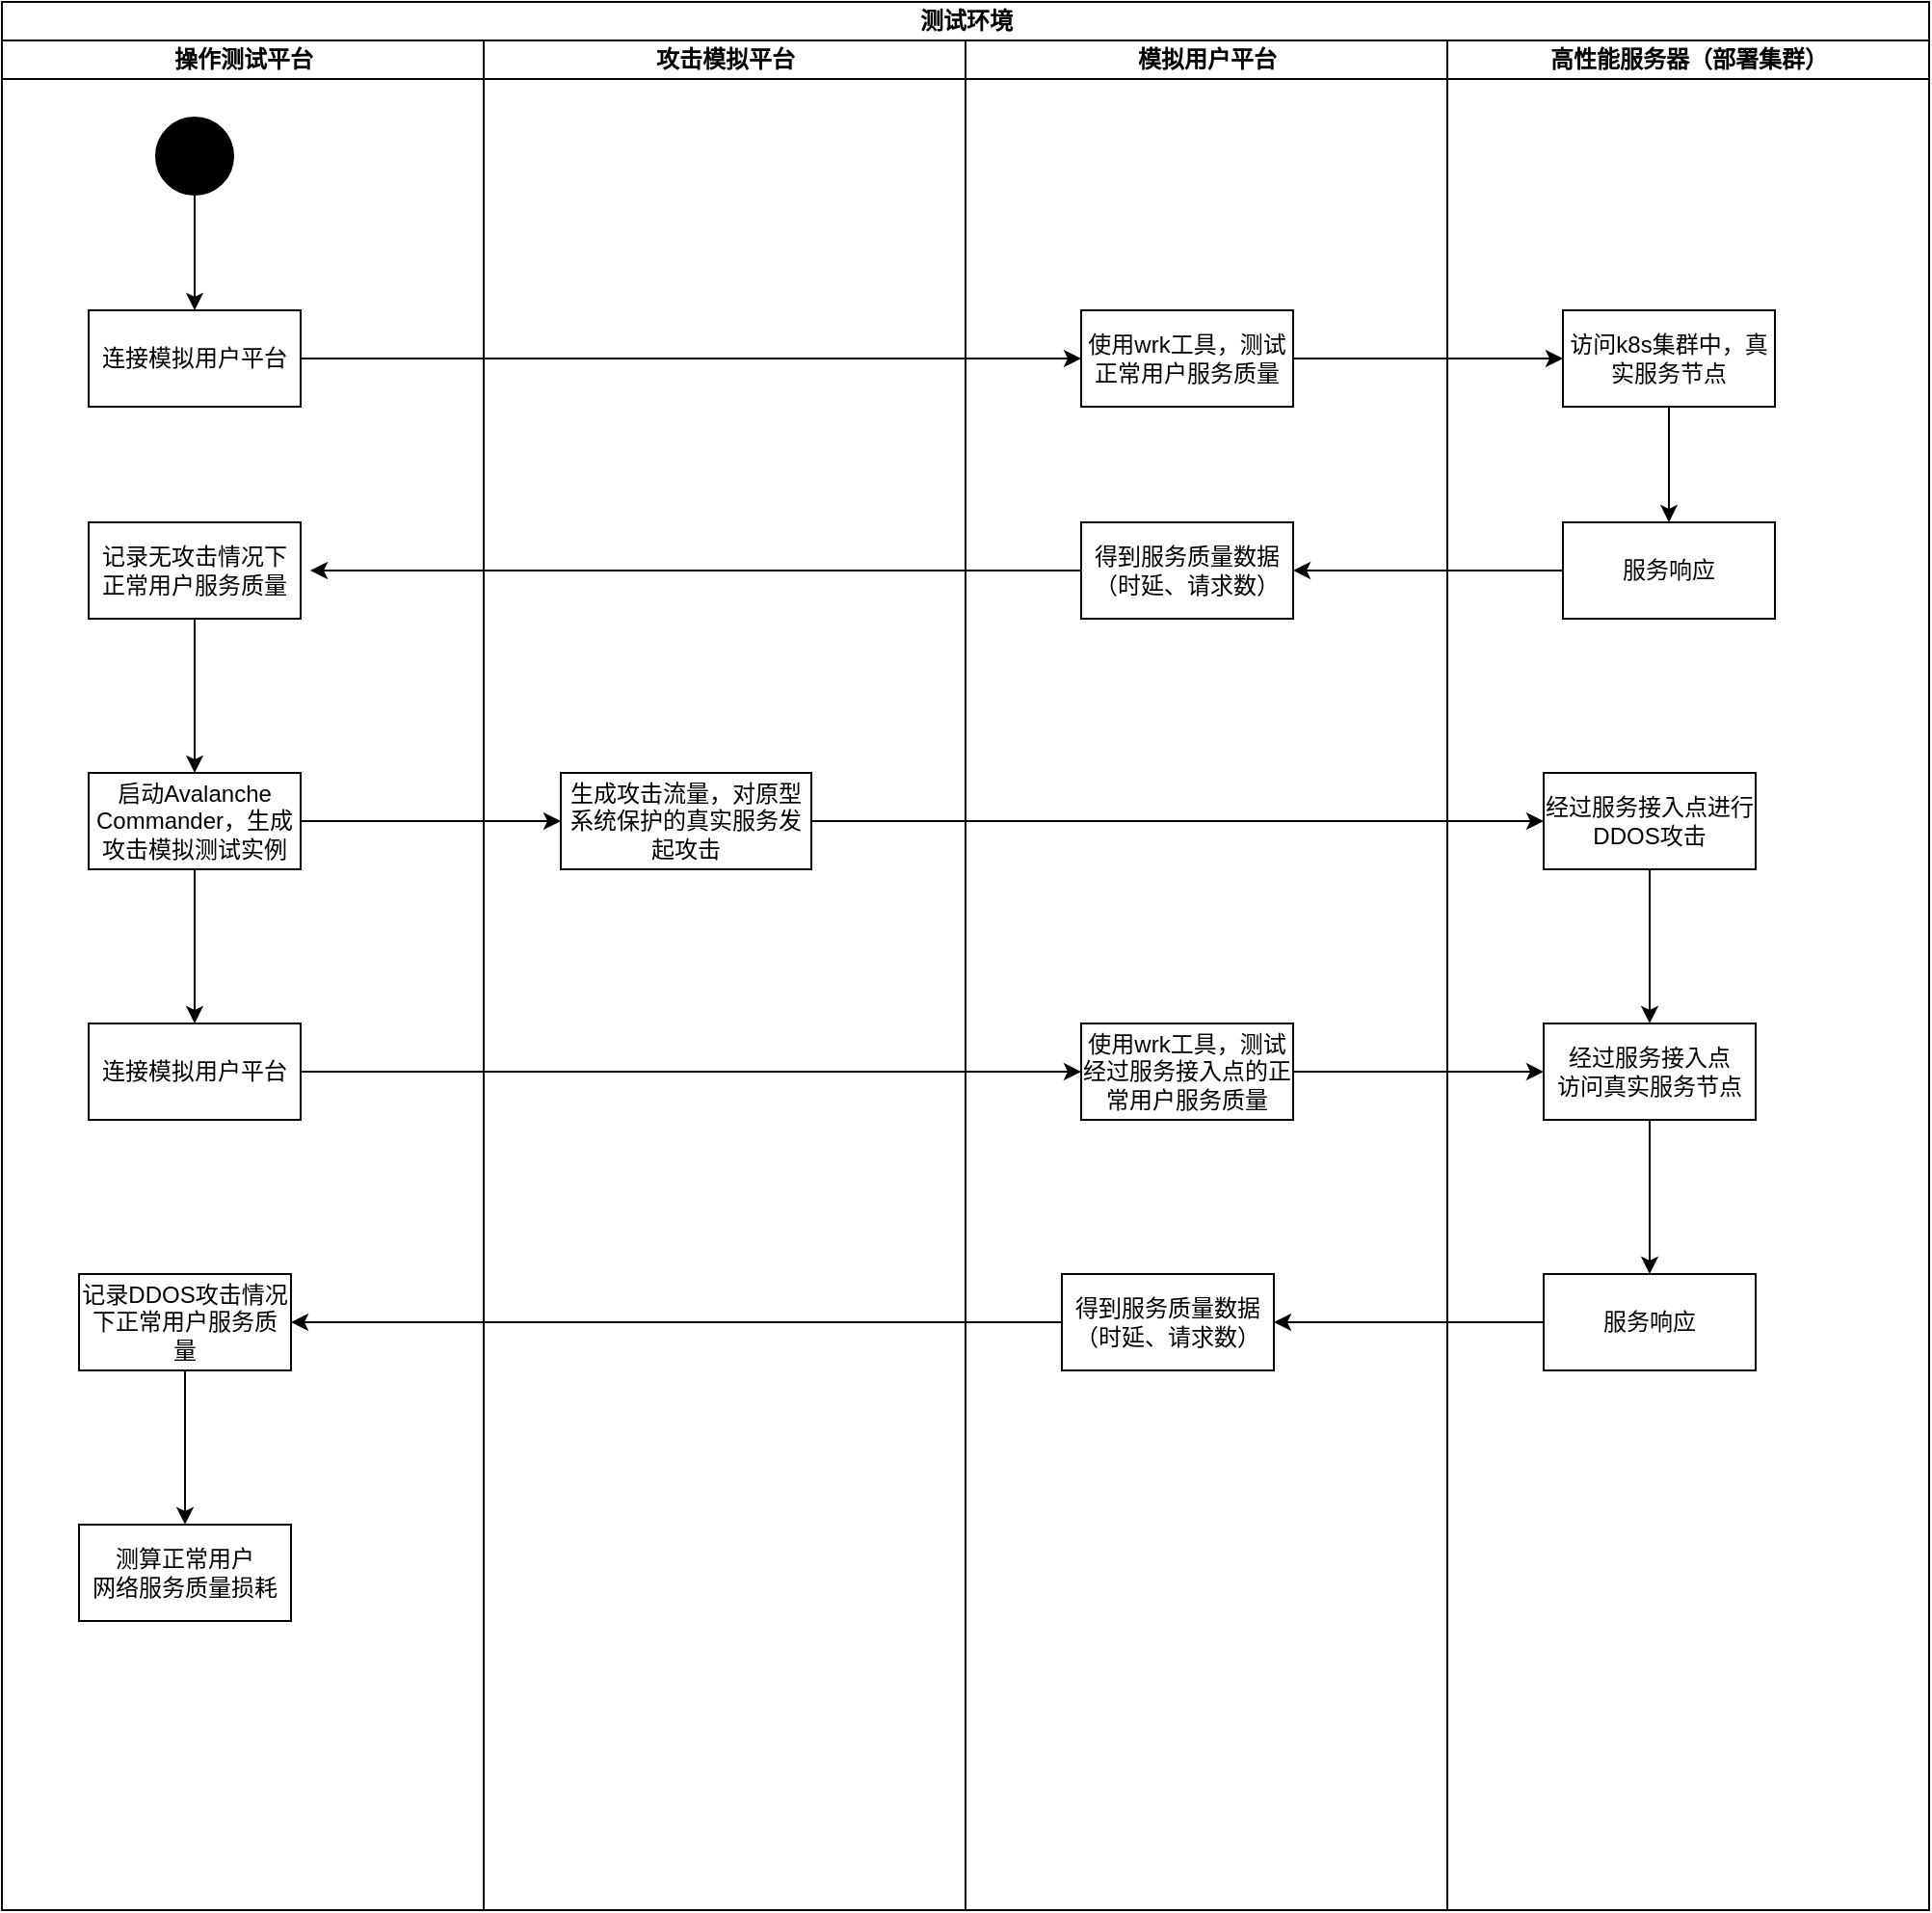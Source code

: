 <mxfile version="24.7.6">
  <diagram name="Page-1" id="0783ab3e-0a74-02c8-0abd-f7b4e66b4bec">
    <mxGraphModel dx="2604" dy="863" grid="1" gridSize="10" guides="1" tooltips="1" connect="1" arrows="1" fold="1" page="1" pageScale="1" pageWidth="850" pageHeight="1100" background="none" math="0" shadow="0">
      <root>
        <mxCell id="0" />
        <mxCell id="1" parent="0" />
        <mxCell id="1c1d494c118603dd-1" value="测试环境" style="swimlane;html=1;childLayout=stackLayout;startSize=20;rounded=0;shadow=0;comic=0;labelBackgroundColor=none;strokeWidth=1;fontFamily=Verdana;fontSize=12;align=center;" parent="1" vertex="1">
          <mxGeometry x="-190" y="20" width="1000" height="990" as="geometry" />
        </mxCell>
        <mxCell id="1c1d494c118603dd-2" value="操作测试平台" style="swimlane;html=1;startSize=20;" parent="1c1d494c118603dd-1" vertex="1">
          <mxGeometry y="20" width="250" height="970" as="geometry">
            <mxRectangle y="20" width="40" height="970" as="alternateBounds" />
          </mxGeometry>
        </mxCell>
        <mxCell id="c8bBNgQ8aryZoF3C_Iw8-72" style="edgeStyle=orthogonalEdgeStyle;rounded=0;orthogonalLoop=1;jettySize=auto;html=1;entryX=0.5;entryY=0;entryDx=0;entryDy=0;" edge="1" parent="1c1d494c118603dd-2" source="60571a20871a0731-4" target="c8bBNgQ8aryZoF3C_Iw8-36">
          <mxGeometry relative="1" as="geometry" />
        </mxCell>
        <mxCell id="60571a20871a0731-4" value="" style="ellipse;whiteSpace=wrap;html=1;rounded=0;shadow=0;comic=0;labelBackgroundColor=none;strokeWidth=1;fillColor=#000000;fontFamily=Verdana;fontSize=12;align=center;" parent="1c1d494c118603dd-2" vertex="1">
          <mxGeometry x="80" y="40" width="40" height="40" as="geometry" />
        </mxCell>
        <mxCell id="c8bBNgQ8aryZoF3C_Iw8-37" style="edgeStyle=orthogonalEdgeStyle;rounded=0;orthogonalLoop=1;jettySize=auto;html=1;" edge="1" parent="1c1d494c118603dd-2" source="c8bBNgQ8aryZoF3C_Iw8-36">
          <mxGeometry relative="1" as="geometry">
            <mxPoint x="560" y="165" as="targetPoint" />
          </mxGeometry>
        </mxCell>
        <mxCell id="c8bBNgQ8aryZoF3C_Iw8-36" value="连接模拟用户平台" style="html=1;whiteSpace=wrap;" vertex="1" parent="1c1d494c118603dd-2">
          <mxGeometry x="45" y="140" width="110" height="50" as="geometry" />
        </mxCell>
        <mxCell id="c8bBNgQ8aryZoF3C_Iw8-47" style="edgeStyle=orthogonalEdgeStyle;rounded=0;orthogonalLoop=1;jettySize=auto;html=1;" edge="1" parent="1c1d494c118603dd-2" source="c8bBNgQ8aryZoF3C_Iw8-46">
          <mxGeometry relative="1" as="geometry">
            <mxPoint x="100" y="380" as="targetPoint" />
          </mxGeometry>
        </mxCell>
        <mxCell id="c8bBNgQ8aryZoF3C_Iw8-46" value="记录无攻击情况下&lt;div&gt;正常用户服务质量&lt;/div&gt;" style="html=1;whiteSpace=wrap;" vertex="1" parent="1c1d494c118603dd-2">
          <mxGeometry x="45" y="250" width="110" height="50" as="geometry" />
        </mxCell>
        <mxCell id="c8bBNgQ8aryZoF3C_Iw8-50" style="edgeStyle=orthogonalEdgeStyle;rounded=0;orthogonalLoop=1;jettySize=auto;html=1;" edge="1" parent="1c1d494c118603dd-2" source="c8bBNgQ8aryZoF3C_Iw8-48">
          <mxGeometry relative="1" as="geometry">
            <mxPoint x="100" y="510" as="targetPoint" />
          </mxGeometry>
        </mxCell>
        <mxCell id="c8bBNgQ8aryZoF3C_Iw8-52" style="edgeStyle=orthogonalEdgeStyle;rounded=0;orthogonalLoop=1;jettySize=auto;html=1;" edge="1" parent="1c1d494c118603dd-2" source="c8bBNgQ8aryZoF3C_Iw8-48">
          <mxGeometry relative="1" as="geometry">
            <mxPoint x="290" y="405" as="targetPoint" />
          </mxGeometry>
        </mxCell>
        <mxCell id="c8bBNgQ8aryZoF3C_Iw8-48" value="&lt;font face=&quot;Helvetica&quot; style=&quot;font-size: 12px;&quot;&gt;启动&lt;span style=&quot;background-color: initial;&quot;&gt;Avalanche Commander，生成攻击模拟测试实例&lt;/span&gt;&lt;/font&gt;" style="html=1;whiteSpace=wrap;" vertex="1" parent="1c1d494c118603dd-2">
          <mxGeometry x="45" y="380" width="110" height="50" as="geometry" />
        </mxCell>
        <mxCell id="c8bBNgQ8aryZoF3C_Iw8-51" value="连接模拟用户平台" style="html=1;whiteSpace=wrap;" vertex="1" parent="1c1d494c118603dd-2">
          <mxGeometry x="45" y="510" width="110" height="50" as="geometry" />
        </mxCell>
        <mxCell id="c8bBNgQ8aryZoF3C_Iw8-70" style="edgeStyle=orthogonalEdgeStyle;rounded=0;orthogonalLoop=1;jettySize=auto;html=1;" edge="1" parent="1c1d494c118603dd-2" source="c8bBNgQ8aryZoF3C_Iw8-68">
          <mxGeometry relative="1" as="geometry">
            <mxPoint x="95" y="770" as="targetPoint" />
          </mxGeometry>
        </mxCell>
        <mxCell id="c8bBNgQ8aryZoF3C_Iw8-68" value="记录DDOS攻击情况下正常&lt;span style=&quot;background-color: initial;&quot;&gt;用户服务质量&lt;/span&gt;" style="html=1;whiteSpace=wrap;" vertex="1" parent="1c1d494c118603dd-2">
          <mxGeometry x="40" y="640" width="110" height="50" as="geometry" />
        </mxCell>
        <mxCell id="c8bBNgQ8aryZoF3C_Iw8-71" value="测算正常用户&lt;div&gt;网络服务质量损耗&lt;/div&gt;" style="html=1;whiteSpace=wrap;" vertex="1" parent="1c1d494c118603dd-2">
          <mxGeometry x="40" y="770" width="110" height="50" as="geometry" />
        </mxCell>
        <mxCell id="1c1d494c118603dd-3" value="攻击模拟平台" style="swimlane;html=1;startSize=20;" parent="1c1d494c118603dd-1" vertex="1">
          <mxGeometry x="250" y="20" width="250" height="970" as="geometry" />
        </mxCell>
        <mxCell id="c8bBNgQ8aryZoF3C_Iw8-58" style="edgeStyle=orthogonalEdgeStyle;rounded=0;orthogonalLoop=1;jettySize=auto;html=1;" edge="1" parent="1c1d494c118603dd-3" source="c8bBNgQ8aryZoF3C_Iw8-53">
          <mxGeometry relative="1" as="geometry">
            <mxPoint x="550" y="405" as="targetPoint" />
          </mxGeometry>
        </mxCell>
        <mxCell id="c8bBNgQ8aryZoF3C_Iw8-53" value="生成攻击流量，对原型系统保护的真实服务发起攻击" style="html=1;whiteSpace=wrap;" vertex="1" parent="1c1d494c118603dd-3">
          <mxGeometry x="40" y="380" width="130" height="50" as="geometry" />
        </mxCell>
        <mxCell id="1c1d494c118603dd-4" value="模拟用户平台" style="swimlane;html=1;startSize=20;" parent="1c1d494c118603dd-1" vertex="1">
          <mxGeometry x="500" y="20" width="250" height="970" as="geometry" />
        </mxCell>
        <mxCell id="c8bBNgQ8aryZoF3C_Iw8-39" style="edgeStyle=orthogonalEdgeStyle;rounded=0;orthogonalLoop=1;jettySize=auto;html=1;" edge="1" parent="1c1d494c118603dd-4" source="c8bBNgQ8aryZoF3C_Iw8-38">
          <mxGeometry relative="1" as="geometry">
            <mxPoint x="310" y="165" as="targetPoint" />
          </mxGeometry>
        </mxCell>
        <mxCell id="c8bBNgQ8aryZoF3C_Iw8-38" value="使用wrk工具，测试正常用户服务质量" style="html=1;whiteSpace=wrap;" vertex="1" parent="1c1d494c118603dd-4">
          <mxGeometry x="60" y="140" width="110" height="50" as="geometry" />
        </mxCell>
        <mxCell id="c8bBNgQ8aryZoF3C_Iw8-45" style="edgeStyle=orthogonalEdgeStyle;rounded=0;orthogonalLoop=1;jettySize=auto;html=1;" edge="1" parent="1c1d494c118603dd-4" source="c8bBNgQ8aryZoF3C_Iw8-44">
          <mxGeometry relative="1" as="geometry">
            <mxPoint x="-340" y="275" as="targetPoint" />
          </mxGeometry>
        </mxCell>
        <mxCell id="c8bBNgQ8aryZoF3C_Iw8-44" value="得到服务质量数据（时延、请求数）" style="html=1;whiteSpace=wrap;" vertex="1" parent="1c1d494c118603dd-4">
          <mxGeometry x="60" y="250" width="110" height="50" as="geometry" />
        </mxCell>
        <mxCell id="c8bBNgQ8aryZoF3C_Iw8-56" value="使用wrk工具，测试经过服务接入点的正常用户服务质量" style="html=1;whiteSpace=wrap;" vertex="1" parent="1c1d494c118603dd-4">
          <mxGeometry x="60" y="510" width="110" height="50" as="geometry" />
        </mxCell>
        <mxCell id="c8bBNgQ8aryZoF3C_Iw8-65" style="edgeStyle=orthogonalEdgeStyle;rounded=0;orthogonalLoop=1;jettySize=auto;html=1;" edge="1" parent="1c1d494c118603dd-4" source="c8bBNgQ8aryZoF3C_Iw8-66">
          <mxGeometry relative="1" as="geometry">
            <mxPoint x="-350" y="665" as="targetPoint" />
          </mxGeometry>
        </mxCell>
        <mxCell id="c8bBNgQ8aryZoF3C_Iw8-66" value="得到服务质量数据（时延、请求数）" style="html=1;whiteSpace=wrap;" vertex="1" parent="1c1d494c118603dd-4">
          <mxGeometry x="50" y="640" width="110" height="50" as="geometry" />
        </mxCell>
        <mxCell id="c8bBNgQ8aryZoF3C_Iw8-67" style="edgeStyle=orthogonalEdgeStyle;rounded=0;orthogonalLoop=1;jettySize=auto;html=1;" edge="1" parent="1c1d494c118603dd-4">
          <mxGeometry relative="1" as="geometry">
            <mxPoint x="160" y="665" as="targetPoint" />
            <mxPoint x="300" y="665" as="sourcePoint" />
          </mxGeometry>
        </mxCell>
        <mxCell id="c8bBNgQ8aryZoF3C_Iw8-6" value="高性能服务器（部署集群）" style="swimlane;html=1;startSize=20;" vertex="1" parent="1c1d494c118603dd-1">
          <mxGeometry x="750" y="20" width="250" height="970" as="geometry" />
        </mxCell>
        <mxCell id="c8bBNgQ8aryZoF3C_Iw8-41" style="edgeStyle=orthogonalEdgeStyle;rounded=0;orthogonalLoop=1;jettySize=auto;html=1;" edge="1" parent="c8bBNgQ8aryZoF3C_Iw8-6" source="c8bBNgQ8aryZoF3C_Iw8-40">
          <mxGeometry relative="1" as="geometry">
            <mxPoint x="115" y="250" as="targetPoint" />
          </mxGeometry>
        </mxCell>
        <mxCell id="c8bBNgQ8aryZoF3C_Iw8-40" value="访问k8s集群中，真实服务节点" style="html=1;whiteSpace=wrap;" vertex="1" parent="c8bBNgQ8aryZoF3C_Iw8-6">
          <mxGeometry x="60" y="140" width="110" height="50" as="geometry" />
        </mxCell>
        <mxCell id="c8bBNgQ8aryZoF3C_Iw8-43" style="edgeStyle=orthogonalEdgeStyle;rounded=0;orthogonalLoop=1;jettySize=auto;html=1;" edge="1" parent="c8bBNgQ8aryZoF3C_Iw8-6" source="c8bBNgQ8aryZoF3C_Iw8-42">
          <mxGeometry relative="1" as="geometry">
            <mxPoint x="-80" y="275" as="targetPoint" />
          </mxGeometry>
        </mxCell>
        <mxCell id="c8bBNgQ8aryZoF3C_Iw8-42" value="服务响应" style="html=1;whiteSpace=wrap;" vertex="1" parent="c8bBNgQ8aryZoF3C_Iw8-6">
          <mxGeometry x="60" y="250" width="110" height="50" as="geometry" />
        </mxCell>
        <mxCell id="c8bBNgQ8aryZoF3C_Iw8-62" style="edgeStyle=orthogonalEdgeStyle;rounded=0;orthogonalLoop=1;jettySize=auto;html=1;entryX=0.5;entryY=0;entryDx=0;entryDy=0;" edge="1" parent="c8bBNgQ8aryZoF3C_Iw8-6" source="c8bBNgQ8aryZoF3C_Iw8-59" target="c8bBNgQ8aryZoF3C_Iw8-61">
          <mxGeometry relative="1" as="geometry" />
        </mxCell>
        <mxCell id="c8bBNgQ8aryZoF3C_Iw8-59" value="经过服务接入点进行DDOS攻击" style="html=1;whiteSpace=wrap;" vertex="1" parent="c8bBNgQ8aryZoF3C_Iw8-6">
          <mxGeometry x="50" y="380" width="110" height="50" as="geometry" />
        </mxCell>
        <mxCell id="c8bBNgQ8aryZoF3C_Iw8-63" style="edgeStyle=orthogonalEdgeStyle;rounded=0;orthogonalLoop=1;jettySize=auto;html=1;" edge="1" parent="c8bBNgQ8aryZoF3C_Iw8-6" source="c8bBNgQ8aryZoF3C_Iw8-61">
          <mxGeometry relative="1" as="geometry">
            <mxPoint x="105" y="640" as="targetPoint" />
          </mxGeometry>
        </mxCell>
        <mxCell id="c8bBNgQ8aryZoF3C_Iw8-61" value="经过服务接入点&lt;div&gt;访问真实服务节点&lt;/div&gt;" style="html=1;whiteSpace=wrap;" vertex="1" parent="c8bBNgQ8aryZoF3C_Iw8-6">
          <mxGeometry x="50" y="510" width="110" height="50" as="geometry" />
        </mxCell>
        <mxCell id="c8bBNgQ8aryZoF3C_Iw8-64" value="服务响应" style="html=1;whiteSpace=wrap;" vertex="1" parent="c8bBNgQ8aryZoF3C_Iw8-6">
          <mxGeometry x="50" y="640" width="110" height="50" as="geometry" />
        </mxCell>
        <mxCell id="c8bBNgQ8aryZoF3C_Iw8-57" style="edgeStyle=orthogonalEdgeStyle;rounded=0;orthogonalLoop=1;jettySize=auto;html=1;entryX=0;entryY=0.5;entryDx=0;entryDy=0;" edge="1" parent="1c1d494c118603dd-1" source="c8bBNgQ8aryZoF3C_Iw8-51" target="c8bBNgQ8aryZoF3C_Iw8-56">
          <mxGeometry relative="1" as="geometry" />
        </mxCell>
        <mxCell id="c8bBNgQ8aryZoF3C_Iw8-60" style="edgeStyle=orthogonalEdgeStyle;rounded=0;orthogonalLoop=1;jettySize=auto;html=1;entryX=0;entryY=0.5;entryDx=0;entryDy=0;" edge="1" parent="1c1d494c118603dd-1" source="c8bBNgQ8aryZoF3C_Iw8-56" target="c8bBNgQ8aryZoF3C_Iw8-61">
          <mxGeometry relative="1" as="geometry">
            <mxPoint x="790" y="555" as="targetPoint" />
          </mxGeometry>
        </mxCell>
      </root>
    </mxGraphModel>
  </diagram>
</mxfile>

